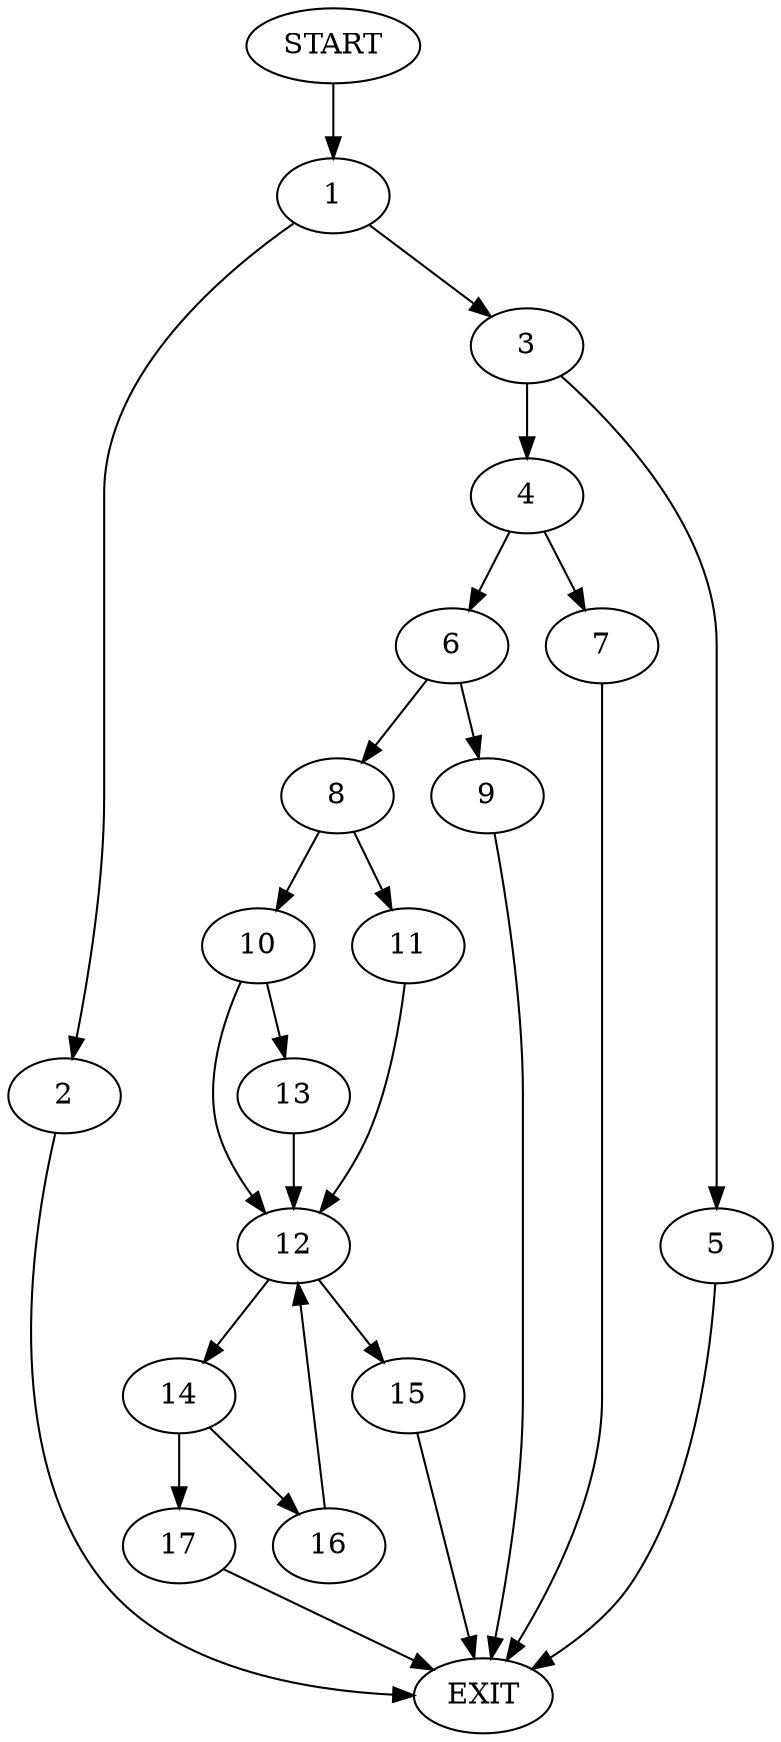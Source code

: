 digraph {
0 [label="START"]
18 [label="EXIT"]
0 -> 1
1 -> 2
1 -> 3
2 -> 18
3 -> 4
3 -> 5
5 -> 18
4 -> 6
4 -> 7
7 -> 18
6 -> 8
6 -> 9
9 -> 18
8 -> 10
8 -> 11
11 -> 12
10 -> 12
10 -> 13
12 -> 14
12 -> 15
13 -> 12
15 -> 18
14 -> 16
14 -> 17
17 -> 18
16 -> 12
}
